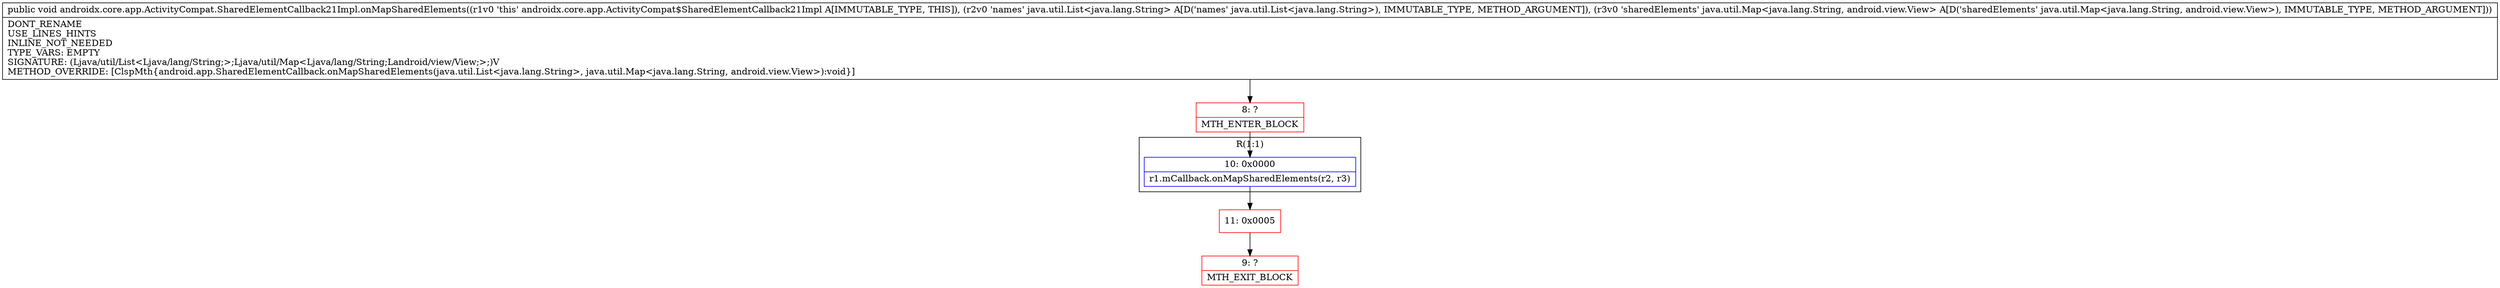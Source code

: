 digraph "CFG forandroidx.core.app.ActivityCompat.SharedElementCallback21Impl.onMapSharedElements(Ljava\/util\/List;Ljava\/util\/Map;)V" {
subgraph cluster_Region_358034422 {
label = "R(1:1)";
node [shape=record,color=blue];
Node_10 [shape=record,label="{10\:\ 0x0000|r1.mCallback.onMapSharedElements(r2, r3)\l}"];
}
Node_8 [shape=record,color=red,label="{8\:\ ?|MTH_ENTER_BLOCK\l}"];
Node_11 [shape=record,color=red,label="{11\:\ 0x0005}"];
Node_9 [shape=record,color=red,label="{9\:\ ?|MTH_EXIT_BLOCK\l}"];
MethodNode[shape=record,label="{public void androidx.core.app.ActivityCompat.SharedElementCallback21Impl.onMapSharedElements((r1v0 'this' androidx.core.app.ActivityCompat$SharedElementCallback21Impl A[IMMUTABLE_TYPE, THIS]), (r2v0 'names' java.util.List\<java.lang.String\> A[D('names' java.util.List\<java.lang.String\>), IMMUTABLE_TYPE, METHOD_ARGUMENT]), (r3v0 'sharedElements' java.util.Map\<java.lang.String, android.view.View\> A[D('sharedElements' java.util.Map\<java.lang.String, android.view.View\>), IMMUTABLE_TYPE, METHOD_ARGUMENT]))  | DONT_RENAME\lUSE_LINES_HINTS\lINLINE_NOT_NEEDED\lTYPE_VARS: EMPTY\lSIGNATURE: (Ljava\/util\/List\<Ljava\/lang\/String;\>;Ljava\/util\/Map\<Ljava\/lang\/String;Landroid\/view\/View;\>;)V\lMETHOD_OVERRIDE: [ClspMth\{android.app.SharedElementCallback.onMapSharedElements(java.util.List\<java.lang.String\>, java.util.Map\<java.lang.String, android.view.View\>):void\}]\l}"];
MethodNode -> Node_8;Node_10 -> Node_11;
Node_8 -> Node_10;
Node_11 -> Node_9;
}

